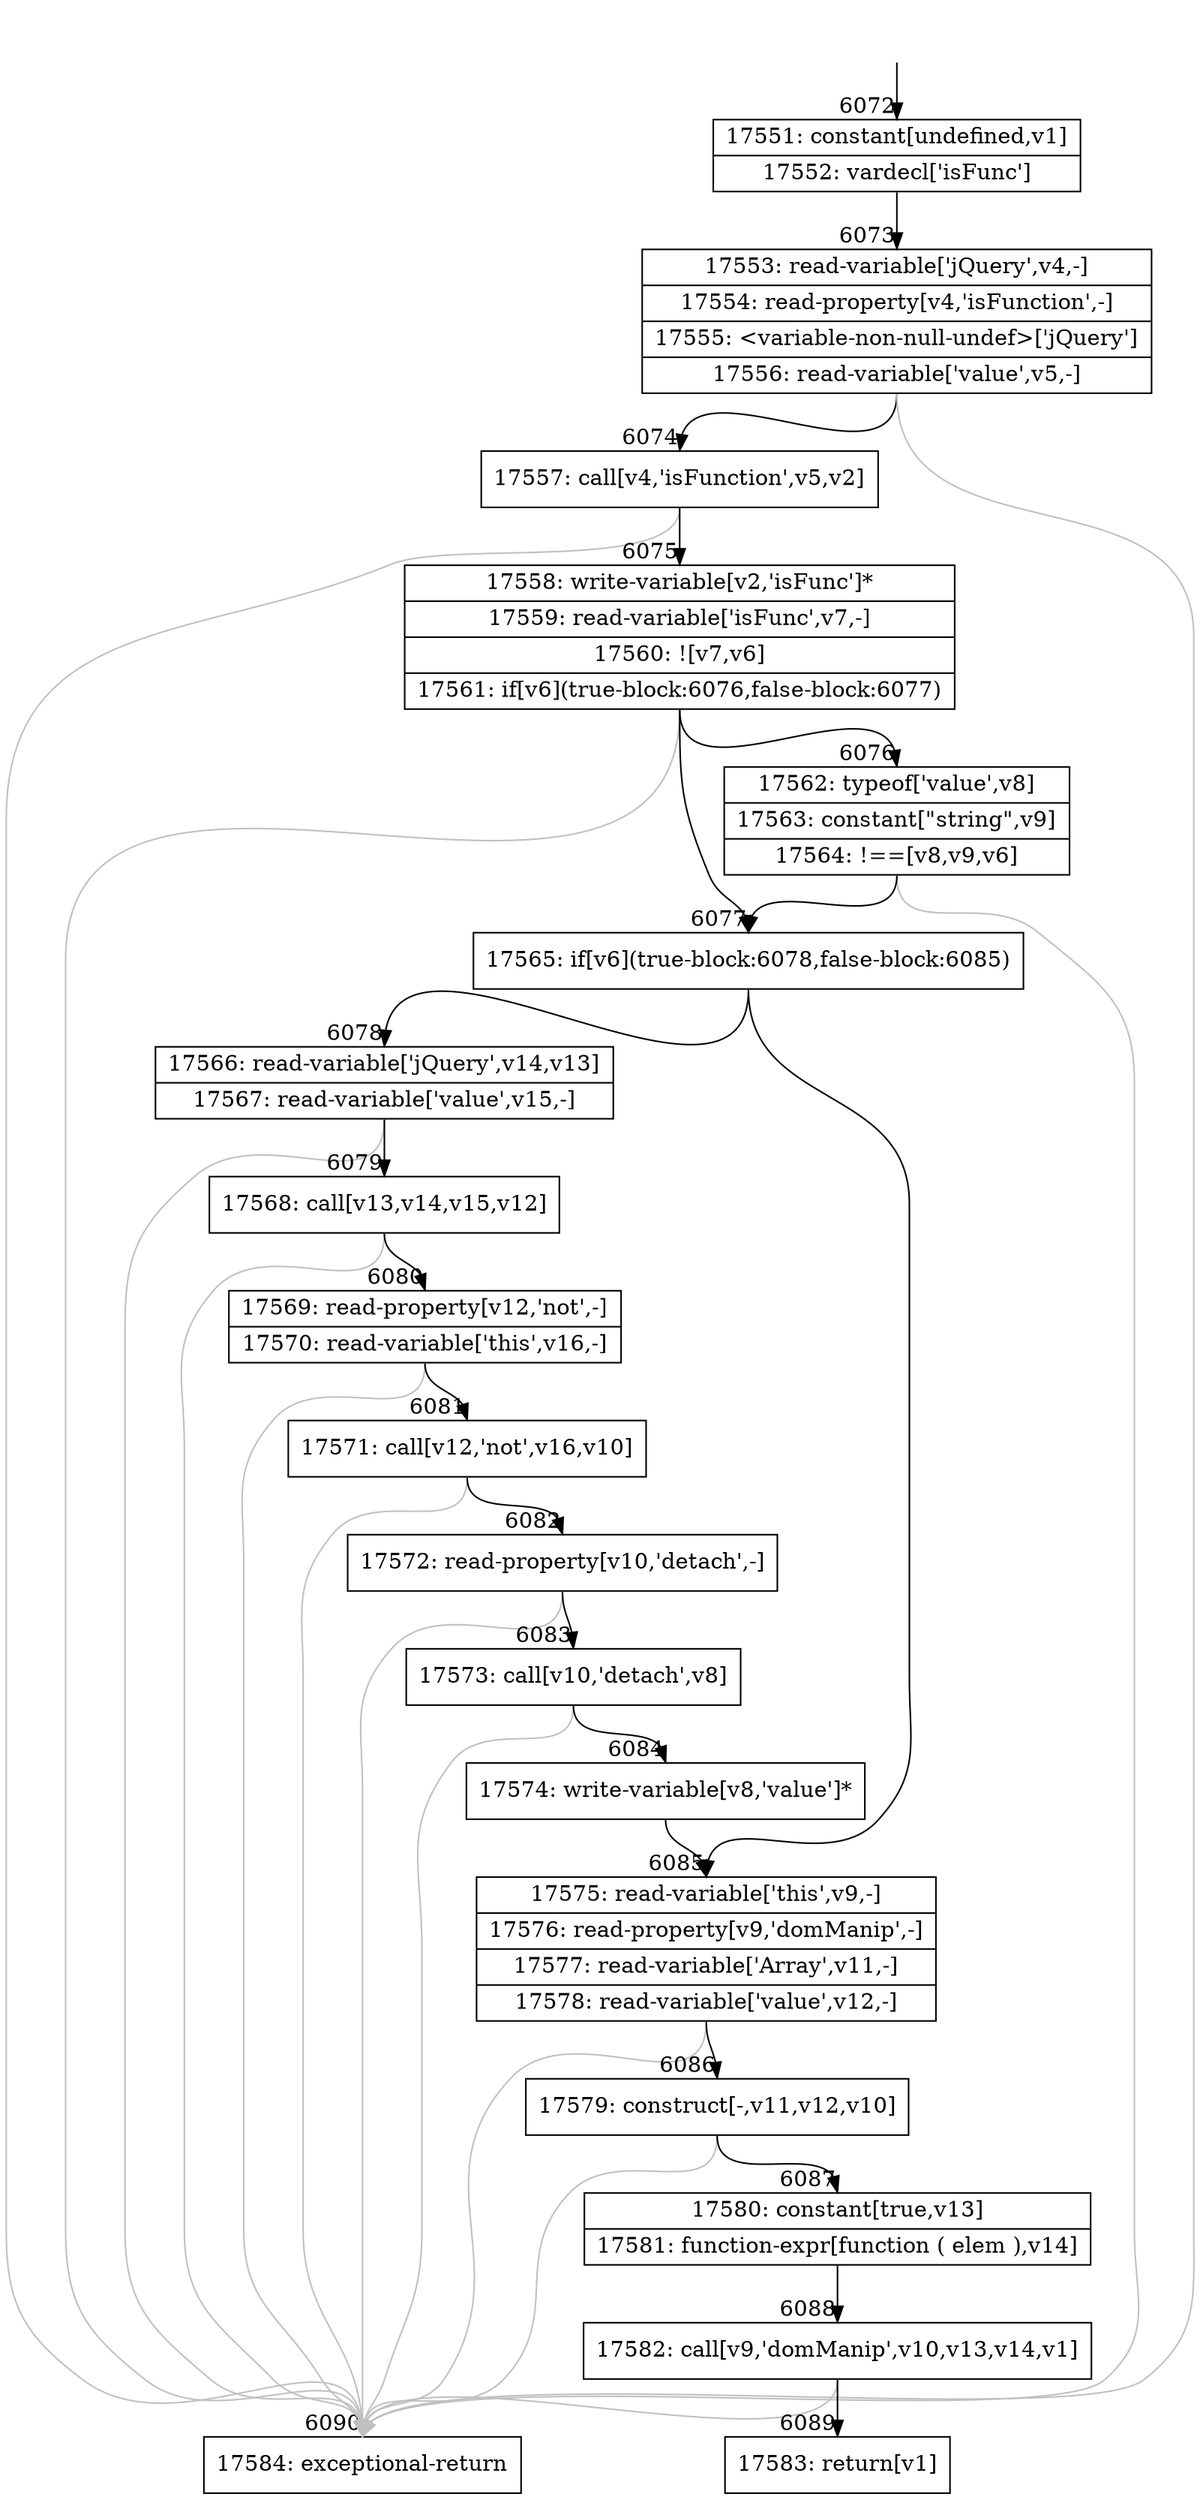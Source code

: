 digraph {
rankdir="TD"
BB_entry399[shape=none,label=""];
BB_entry399 -> BB6072 [tailport=s, headport=n, headlabel="    6072"]
BB6072 [shape=record label="{17551: constant[undefined,v1]|17552: vardecl['isFunc']}" ] 
BB6072 -> BB6073 [tailport=s, headport=n, headlabel="      6073"]
BB6073 [shape=record label="{17553: read-variable['jQuery',v4,-]|17554: read-property[v4,'isFunction',-]|17555: \<variable-non-null-undef\>['jQuery']|17556: read-variable['value',v5,-]}" ] 
BB6073 -> BB6074 [tailport=s, headport=n, headlabel="      6074"]
BB6073 -> BB6090 [tailport=s, headport=n, color=gray, headlabel="      6090"]
BB6074 [shape=record label="{17557: call[v4,'isFunction',v5,v2]}" ] 
BB6074 -> BB6075 [tailport=s, headport=n, headlabel="      6075"]
BB6074 -> BB6090 [tailport=s, headport=n, color=gray]
BB6075 [shape=record label="{17558: write-variable[v2,'isFunc']*|17559: read-variable['isFunc',v7,-]|17560: ![v7,v6]|17561: if[v6](true-block:6076,false-block:6077)}" ] 
BB6075 -> BB6077 [tailport=s, headport=n, headlabel="      6077"]
BB6075 -> BB6076 [tailport=s, headport=n, headlabel="      6076"]
BB6075 -> BB6090 [tailport=s, headport=n, color=gray]
BB6076 [shape=record label="{17562: typeof['value',v8]|17563: constant[\"string\",v9]|17564: !==[v8,v9,v6]}" ] 
BB6076 -> BB6077 [tailport=s, headport=n]
BB6076 -> BB6090 [tailport=s, headport=n, color=gray]
BB6077 [shape=record label="{17565: if[v6](true-block:6078,false-block:6085)}" ] 
BB6077 -> BB6078 [tailport=s, headport=n, headlabel="      6078"]
BB6077 -> BB6085 [tailport=s, headport=n, headlabel="      6085"]
BB6078 [shape=record label="{17566: read-variable['jQuery',v14,v13]|17567: read-variable['value',v15,-]}" ] 
BB6078 -> BB6079 [tailport=s, headport=n, headlabel="      6079"]
BB6078 -> BB6090 [tailport=s, headport=n, color=gray]
BB6079 [shape=record label="{17568: call[v13,v14,v15,v12]}" ] 
BB6079 -> BB6080 [tailport=s, headport=n, headlabel="      6080"]
BB6079 -> BB6090 [tailport=s, headport=n, color=gray]
BB6080 [shape=record label="{17569: read-property[v12,'not',-]|17570: read-variable['this',v16,-]}" ] 
BB6080 -> BB6081 [tailport=s, headport=n, headlabel="      6081"]
BB6080 -> BB6090 [tailport=s, headport=n, color=gray]
BB6081 [shape=record label="{17571: call[v12,'not',v16,v10]}" ] 
BB6081 -> BB6082 [tailport=s, headport=n, headlabel="      6082"]
BB6081 -> BB6090 [tailport=s, headport=n, color=gray]
BB6082 [shape=record label="{17572: read-property[v10,'detach',-]}" ] 
BB6082 -> BB6083 [tailport=s, headport=n, headlabel="      6083"]
BB6082 -> BB6090 [tailport=s, headport=n, color=gray]
BB6083 [shape=record label="{17573: call[v10,'detach',v8]}" ] 
BB6083 -> BB6084 [tailport=s, headport=n, headlabel="      6084"]
BB6083 -> BB6090 [tailport=s, headport=n, color=gray]
BB6084 [shape=record label="{17574: write-variable[v8,'value']*}" ] 
BB6084 -> BB6085 [tailport=s, headport=n]
BB6085 [shape=record label="{17575: read-variable['this',v9,-]|17576: read-property[v9,'domManip',-]|17577: read-variable['Array',v11,-]|17578: read-variable['value',v12,-]}" ] 
BB6085 -> BB6086 [tailport=s, headport=n, headlabel="      6086"]
BB6085 -> BB6090 [tailport=s, headport=n, color=gray]
BB6086 [shape=record label="{17579: construct[-,v11,v12,v10]}" ] 
BB6086 -> BB6087 [tailport=s, headport=n, headlabel="      6087"]
BB6086 -> BB6090 [tailport=s, headport=n, color=gray]
BB6087 [shape=record label="{17580: constant[true,v13]|17581: function-expr[function ( elem ),v14]}" ] 
BB6087 -> BB6088 [tailport=s, headport=n, headlabel="      6088"]
BB6088 [shape=record label="{17582: call[v9,'domManip',v10,v13,v14,v1]}" ] 
BB6088 -> BB6089 [tailport=s, headport=n, headlabel="      6089"]
BB6088 -> BB6090 [tailport=s, headport=n, color=gray]
BB6089 [shape=record label="{17583: return[v1]}" ] 
BB6090 [shape=record label="{17584: exceptional-return}" ] 
}
